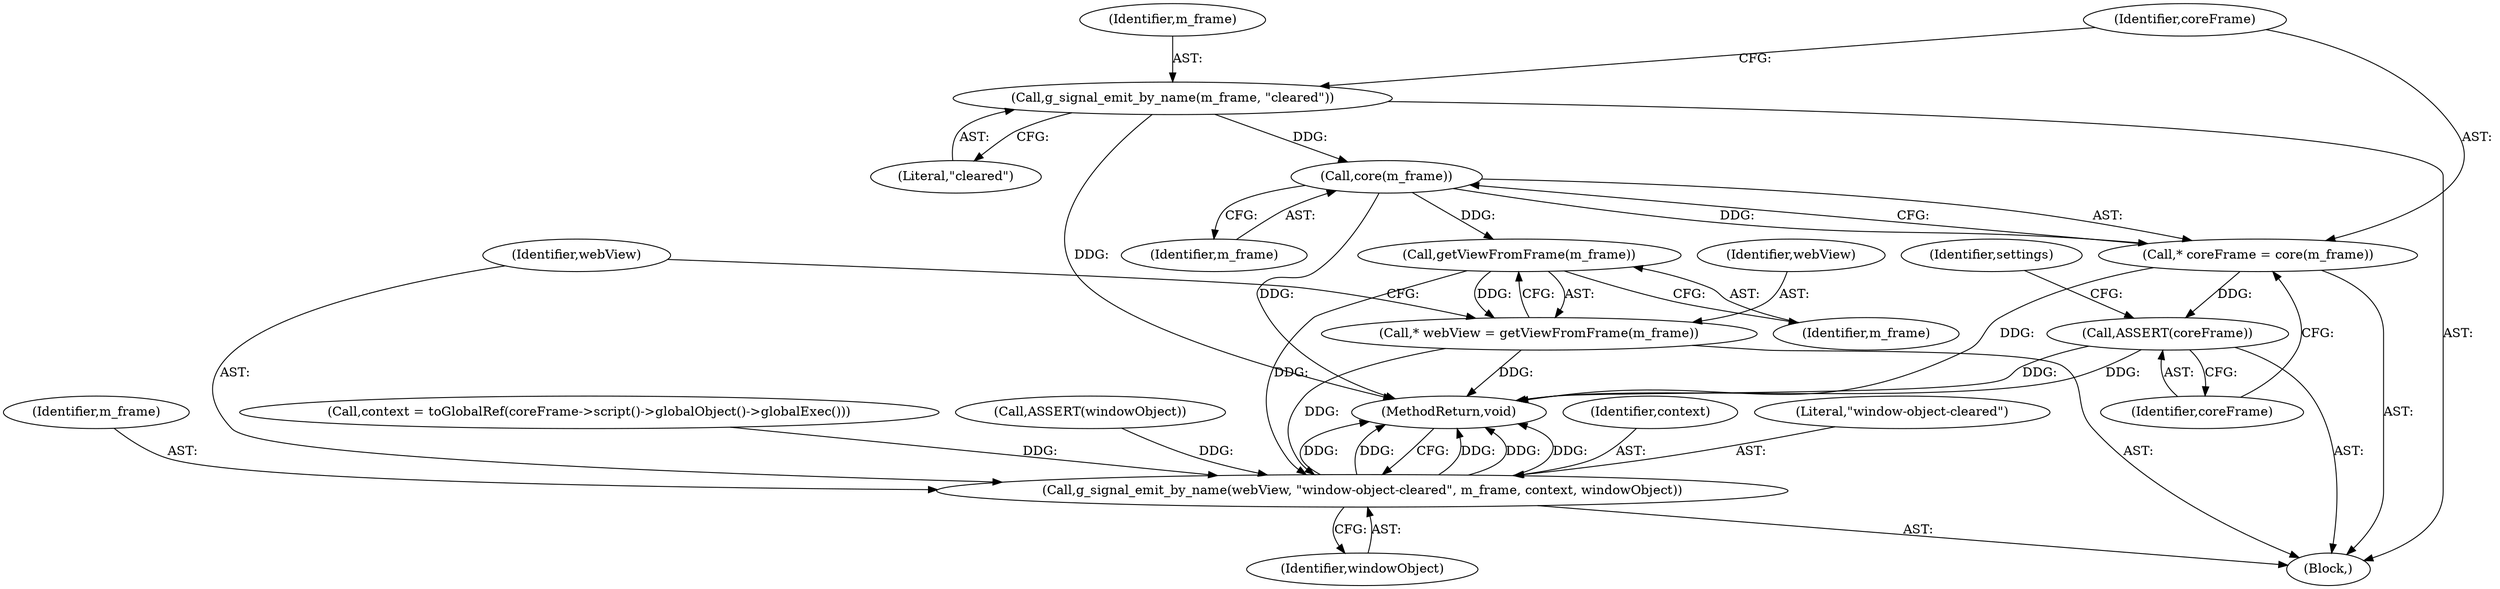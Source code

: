 digraph "0_Chrome_a0af50481db56aa780942e8595a20c36b2c34f5c@API" {
"1000102" [label="(Call,g_signal_emit_by_name(m_frame, \"cleared\"))"];
"1000108" [label="(Call,core(m_frame))"];
"1000106" [label="(Call,* coreFrame = core(m_frame))"];
"1000110" [label="(Call,ASSERT(coreFrame))"];
"1000138" [label="(Call,getViewFromFrame(m_frame))"];
"1000136" [label="(Call,* webView = getViewFromFrame(m_frame))"];
"1000140" [label="(Call,g_signal_emit_by_name(webView, \"window-object-cleared\", m_frame, context, windowObject))"];
"1000138" [label="(Call,getViewFromFrame(m_frame))"];
"1000104" [label="(Literal,\"cleared\")"];
"1000110" [label="(Call,ASSERT(coreFrame))"];
"1000124" [label="(Call,context = toGlobalRef(coreFrame->script()->globalObject()->globalExec()))"];
"1000107" [label="(Identifier,coreFrame)"];
"1000114" [label="(Identifier,settings)"];
"1000145" [label="(Identifier,windowObject)"];
"1000106" [label="(Call,* coreFrame = core(m_frame))"];
"1000103" [label="(Identifier,m_frame)"];
"1000146" [label="(MethodReturn,void)"];
"1000140" [label="(Call,g_signal_emit_by_name(webView, \"window-object-cleared\", m_frame, context, windowObject))"];
"1000101" [label="(Block,)"];
"1000137" [label="(Identifier,webView)"];
"1000111" [label="(Identifier,coreFrame)"];
"1000102" [label="(Call,g_signal_emit_by_name(m_frame, \"cleared\"))"];
"1000136" [label="(Call,* webView = getViewFromFrame(m_frame))"];
"1000133" [label="(Call,ASSERT(windowObject))"];
"1000144" [label="(Identifier,context)"];
"1000142" [label="(Literal,\"window-object-cleared\")"];
"1000139" [label="(Identifier,m_frame)"];
"1000109" [label="(Identifier,m_frame)"];
"1000108" [label="(Call,core(m_frame))"];
"1000141" [label="(Identifier,webView)"];
"1000143" [label="(Identifier,m_frame)"];
"1000102" -> "1000101"  [label="AST: "];
"1000102" -> "1000104"  [label="CFG: "];
"1000103" -> "1000102"  [label="AST: "];
"1000104" -> "1000102"  [label="AST: "];
"1000107" -> "1000102"  [label="CFG: "];
"1000102" -> "1000146"  [label="DDG: "];
"1000102" -> "1000108"  [label="DDG: "];
"1000108" -> "1000106"  [label="AST: "];
"1000108" -> "1000109"  [label="CFG: "];
"1000109" -> "1000108"  [label="AST: "];
"1000106" -> "1000108"  [label="CFG: "];
"1000108" -> "1000146"  [label="DDG: "];
"1000108" -> "1000106"  [label="DDG: "];
"1000108" -> "1000138"  [label="DDG: "];
"1000106" -> "1000101"  [label="AST: "];
"1000107" -> "1000106"  [label="AST: "];
"1000111" -> "1000106"  [label="CFG: "];
"1000106" -> "1000146"  [label="DDG: "];
"1000106" -> "1000110"  [label="DDG: "];
"1000110" -> "1000101"  [label="AST: "];
"1000110" -> "1000111"  [label="CFG: "];
"1000111" -> "1000110"  [label="AST: "];
"1000114" -> "1000110"  [label="CFG: "];
"1000110" -> "1000146"  [label="DDG: "];
"1000110" -> "1000146"  [label="DDG: "];
"1000138" -> "1000136"  [label="AST: "];
"1000138" -> "1000139"  [label="CFG: "];
"1000139" -> "1000138"  [label="AST: "];
"1000136" -> "1000138"  [label="CFG: "];
"1000138" -> "1000136"  [label="DDG: "];
"1000138" -> "1000140"  [label="DDG: "];
"1000136" -> "1000101"  [label="AST: "];
"1000137" -> "1000136"  [label="AST: "];
"1000141" -> "1000136"  [label="CFG: "];
"1000136" -> "1000146"  [label="DDG: "];
"1000136" -> "1000140"  [label="DDG: "];
"1000140" -> "1000101"  [label="AST: "];
"1000140" -> "1000145"  [label="CFG: "];
"1000141" -> "1000140"  [label="AST: "];
"1000142" -> "1000140"  [label="AST: "];
"1000143" -> "1000140"  [label="AST: "];
"1000144" -> "1000140"  [label="AST: "];
"1000145" -> "1000140"  [label="AST: "];
"1000146" -> "1000140"  [label="CFG: "];
"1000140" -> "1000146"  [label="DDG: "];
"1000140" -> "1000146"  [label="DDG: "];
"1000140" -> "1000146"  [label="DDG: "];
"1000140" -> "1000146"  [label="DDG: "];
"1000140" -> "1000146"  [label="DDG: "];
"1000124" -> "1000140"  [label="DDG: "];
"1000133" -> "1000140"  [label="DDG: "];
}
